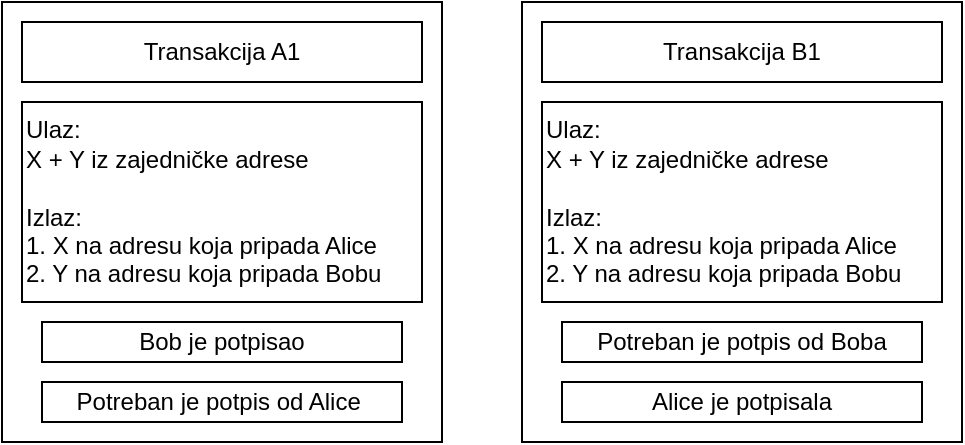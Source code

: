 <mxfile version="13.1.3" type="github">
  <diagram id="BgASO-WtDmuJOJy3E9rG" name="Page-1">
    <mxGraphModel dx="1422" dy="784" grid="1" gridSize="10" guides="1" tooltips="1" connect="1" arrows="1" fold="1" page="1" pageScale="1" pageWidth="827" pageHeight="1169" math="0" shadow="0">
      <root>
        <mxCell id="0" />
        <mxCell id="1" parent="0" />
        <mxCell id="HwGC9CHvmVJJBGZntoXC-1" value="" style="whiteSpace=wrap;html=1;aspect=fixed;" vertex="1" parent="1">
          <mxGeometry x="110" y="170" width="220" height="220" as="geometry" />
        </mxCell>
        <mxCell id="HwGC9CHvmVJJBGZntoXC-2" value="Transakcija A1" style="rounded=0;whiteSpace=wrap;html=1;" vertex="1" parent="1">
          <mxGeometry x="120" y="180" width="200" height="30" as="geometry" />
        </mxCell>
        <mxCell id="HwGC9CHvmVJJBGZntoXC-3" value="Ulaz:&lt;br&gt;X + Y iz zajedničke adrese&amp;nbsp;&lt;br&gt;&lt;br&gt;Izlaz:&lt;br&gt;1. X na adresu koja pripada Alice&lt;br&gt;2. Y na adresu koja pripada Bobu" style="rounded=0;whiteSpace=wrap;html=1;align=left;" vertex="1" parent="1">
          <mxGeometry x="120" y="220" width="200" height="100" as="geometry" />
        </mxCell>
        <mxCell id="HwGC9CHvmVJJBGZntoXC-4" value="Bob je potpisao" style="rounded=0;whiteSpace=wrap;html=1;" vertex="1" parent="1">
          <mxGeometry x="130" y="330" width="180" height="20" as="geometry" />
        </mxCell>
        <mxCell id="HwGC9CHvmVJJBGZntoXC-5" value="Potreban je potpis od Alice&amp;nbsp;" style="rounded=0;whiteSpace=wrap;html=1;" vertex="1" parent="1">
          <mxGeometry x="130" y="360" width="180" height="20" as="geometry" />
        </mxCell>
        <mxCell id="HwGC9CHvmVJJBGZntoXC-6" value="" style="whiteSpace=wrap;html=1;aspect=fixed;" vertex="1" parent="1">
          <mxGeometry x="370" y="170" width="220" height="220" as="geometry" />
        </mxCell>
        <mxCell id="HwGC9CHvmVJJBGZntoXC-7" value="Transakcija B1" style="rounded=0;whiteSpace=wrap;html=1;" vertex="1" parent="1">
          <mxGeometry x="380" y="180" width="200" height="30" as="geometry" />
        </mxCell>
        <mxCell id="HwGC9CHvmVJJBGZntoXC-8" value="Ulaz:&lt;br&gt;X + Y iz zajedničke adrese&amp;nbsp;&lt;br&gt;&lt;br&gt;Izlaz:&lt;br&gt;1. X na adresu koja pripada Alice&lt;br&gt;2. Y na adresu koja pripada Bobu" style="rounded=0;whiteSpace=wrap;html=1;align=left;" vertex="1" parent="1">
          <mxGeometry x="380" y="220" width="200" height="100" as="geometry" />
        </mxCell>
        <mxCell id="HwGC9CHvmVJJBGZntoXC-9" value="Potreban je potpis od Boba" style="rounded=0;whiteSpace=wrap;html=1;" vertex="1" parent="1">
          <mxGeometry x="390" y="330" width="180" height="20" as="geometry" />
        </mxCell>
        <mxCell id="HwGC9CHvmVJJBGZntoXC-10" value="Alice je potpisala" style="rounded=0;whiteSpace=wrap;html=1;" vertex="1" parent="1">
          <mxGeometry x="390" y="360" width="180" height="20" as="geometry" />
        </mxCell>
      </root>
    </mxGraphModel>
  </diagram>
</mxfile>
